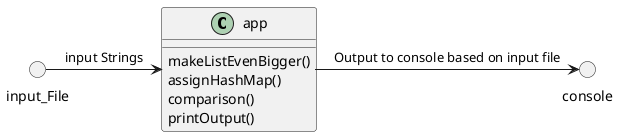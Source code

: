 @startuml
'https://plantuml.com/class-diagram

class app
() input_File
() console

input_File -> app : input Strings
app -> console : Output to console based on input file


class app {
makeListEvenBigger()
assignHashMap()
comparison()
printOutput()
}

@enduml
